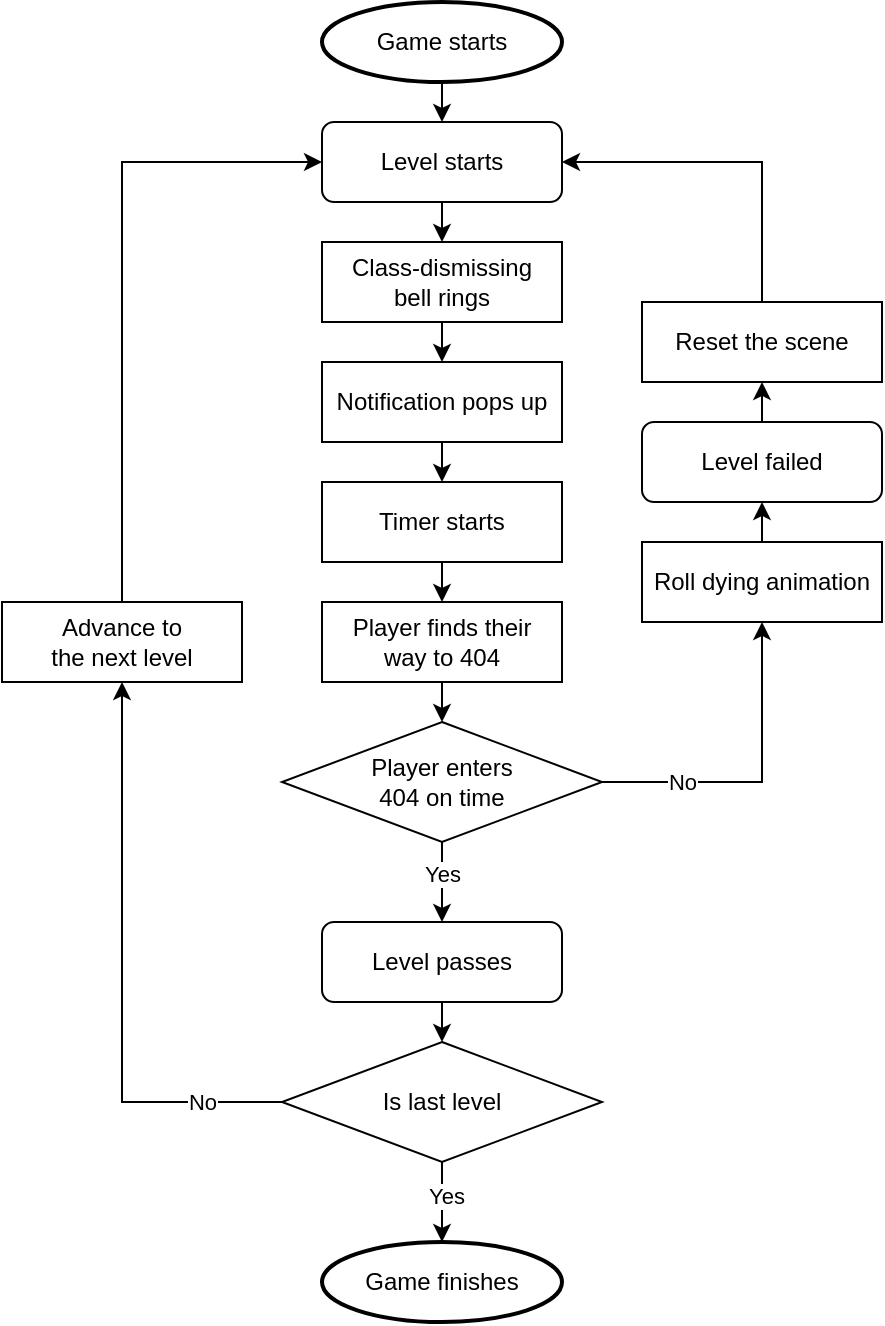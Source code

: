 <mxfile version="25.0.1">
  <diagram name="Page-1" id="1pWacO_ry8iib0TnXtKL">
    <mxGraphModel dx="1221" dy="578" grid="1" gridSize="10" guides="1" tooltips="1" connect="1" arrows="1" fold="1" page="1" pageScale="1" pageWidth="520" pageHeight="740" math="0" shadow="0">
      <root>
        <mxCell id="0" />
        <mxCell id="1" parent="0" />
        <mxCell id="lrwqIU0S0etcU-j60iW2-27" style="edgeStyle=orthogonalEdgeStyle;rounded=0;orthogonalLoop=1;jettySize=auto;html=1;exitX=0.5;exitY=1;exitDx=0;exitDy=0;exitPerimeter=0;entryX=0.5;entryY=0;entryDx=0;entryDy=0;" parent="1" source="lrwqIU0S0etcU-j60iW2-4" target="lrwqIU0S0etcU-j60iW2-25" edge="1">
          <mxGeometry relative="1" as="geometry" />
        </mxCell>
        <mxCell id="lrwqIU0S0etcU-j60iW2-4" value="&lt;div&gt;Game starts&lt;/div&gt;" style="strokeWidth=2;html=1;shape=mxgraph.flowchart.start_2;whiteSpace=wrap;" parent="1" vertex="1">
          <mxGeometry x="200" y="40" width="120" height="40" as="geometry" />
        </mxCell>
        <mxCell id="lrwqIU0S0etcU-j60iW2-15" style="edgeStyle=orthogonalEdgeStyle;rounded=0;orthogonalLoop=1;jettySize=auto;html=1;exitX=0.5;exitY=1;exitDx=0;exitDy=0;entryX=0.5;entryY=0;entryDx=0;entryDy=0;" parent="1" source="lrwqIU0S0etcU-j60iW2-6" target="lrwqIU0S0etcU-j60iW2-7" edge="1">
          <mxGeometry relative="1" as="geometry" />
        </mxCell>
        <mxCell id="lrwqIU0S0etcU-j60iW2-6" value="&lt;div&gt;Class-dismissing&lt;br&gt;&lt;/div&gt;&lt;div&gt;bell rings&lt;/div&gt;" style="rounded=0;whiteSpace=wrap;html=1;" parent="1" vertex="1">
          <mxGeometry x="200" y="160" width="120" height="40" as="geometry" />
        </mxCell>
        <mxCell id="lrwqIU0S0etcU-j60iW2-16" style="edgeStyle=orthogonalEdgeStyle;rounded=0;orthogonalLoop=1;jettySize=auto;html=1;exitX=0.5;exitY=1;exitDx=0;exitDy=0;entryX=0.5;entryY=0;entryDx=0;entryDy=0;" parent="1" source="lrwqIU0S0etcU-j60iW2-7" target="lrwqIU0S0etcU-j60iW2-10" edge="1">
          <mxGeometry relative="1" as="geometry" />
        </mxCell>
        <mxCell id="lrwqIU0S0etcU-j60iW2-7" value="&lt;div&gt;Notification pops up&lt;/div&gt;" style="rounded=0;whiteSpace=wrap;html=1;" parent="1" vertex="1">
          <mxGeometry x="200" y="220" width="120" height="40" as="geometry" />
        </mxCell>
        <mxCell id="lrwqIU0S0etcU-j60iW2-37" style="edgeStyle=orthogonalEdgeStyle;rounded=0;orthogonalLoop=1;jettySize=auto;html=1;exitX=0.5;exitY=1;exitDx=0;exitDy=0;entryX=0.5;entryY=0;entryDx=0;entryDy=0;" parent="1" source="lrwqIU0S0etcU-j60iW2-9" target="lrwqIU0S0etcU-j60iW2-36" edge="1">
          <mxGeometry relative="1" as="geometry" />
        </mxCell>
        <mxCell id="lrwqIU0S0etcU-j60iW2-9" value="&lt;div&gt;Player finds their&lt;/div&gt;&lt;div&gt;way to 404&lt;br&gt;&lt;/div&gt;" style="rounded=0;whiteSpace=wrap;html=1;" parent="1" vertex="1">
          <mxGeometry x="200" y="340" width="120" height="40" as="geometry" />
        </mxCell>
        <mxCell id="lrwqIU0S0etcU-j60iW2-17" style="edgeStyle=orthogonalEdgeStyle;rounded=0;orthogonalLoop=1;jettySize=auto;html=1;exitX=0.5;exitY=1;exitDx=0;exitDy=0;entryX=0.5;entryY=0;entryDx=0;entryDy=0;" parent="1" source="lrwqIU0S0etcU-j60iW2-10" target="lrwqIU0S0etcU-j60iW2-9" edge="1">
          <mxGeometry relative="1" as="geometry" />
        </mxCell>
        <mxCell id="lrwqIU0S0etcU-j60iW2-10" value="Timer starts" style="rounded=0;whiteSpace=wrap;html=1;" parent="1" vertex="1">
          <mxGeometry x="200" y="280" width="120" height="40" as="geometry" />
        </mxCell>
        <mxCell id="lrwqIU0S0etcU-j60iW2-30" style="edgeStyle=orthogonalEdgeStyle;rounded=0;orthogonalLoop=1;jettySize=auto;html=1;exitX=0.5;exitY=0;exitDx=0;exitDy=0;entryX=0.5;entryY=1;entryDx=0;entryDy=0;" parent="1" source="lrwqIU0S0etcU-j60iW2-34" target="lrwqIU0S0etcU-j60iW2-29" edge="1">
          <mxGeometry relative="1" as="geometry">
            <mxPoint x="420" y="240" as="sourcePoint" />
          </mxGeometry>
        </mxCell>
        <mxCell id="lrwqIU0S0etcU-j60iW2-47" style="edgeStyle=orthogonalEdgeStyle;rounded=0;orthogonalLoop=1;jettySize=auto;html=1;exitX=0.5;exitY=0;exitDx=0;exitDy=0;entryX=0;entryY=0.5;entryDx=0;entryDy=0;" parent="1" source="lrwqIU0S0etcU-j60iW2-12" target="lrwqIU0S0etcU-j60iW2-25" edge="1">
          <mxGeometry relative="1" as="geometry" />
        </mxCell>
        <mxCell id="lrwqIU0S0etcU-j60iW2-12" value="Advance to&lt;br&gt;the next level" style="rounded=0;whiteSpace=wrap;html=1;" parent="1" vertex="1">
          <mxGeometry x="40" y="340" width="120" height="40" as="geometry" />
        </mxCell>
        <mxCell id="lrwqIU0S0etcU-j60iW2-48" style="edgeStyle=orthogonalEdgeStyle;rounded=0;orthogonalLoop=1;jettySize=auto;html=1;exitX=0.5;exitY=0;exitDx=0;exitDy=0;entryX=1;entryY=0.5;entryDx=0;entryDy=0;" parent="1" source="lrwqIU0S0etcU-j60iW2-14" target="lrwqIU0S0etcU-j60iW2-25" edge="1">
          <mxGeometry relative="1" as="geometry" />
        </mxCell>
        <mxCell id="lrwqIU0S0etcU-j60iW2-14" value="&lt;div&gt;Reset the scene&lt;br&gt;&lt;/div&gt;" style="rounded=0;whiteSpace=wrap;html=1;" parent="1" vertex="1">
          <mxGeometry x="360" y="190" width="120" height="40" as="geometry" />
        </mxCell>
        <mxCell id="lrwqIU0S0etcU-j60iW2-28" style="edgeStyle=orthogonalEdgeStyle;rounded=0;orthogonalLoop=1;jettySize=auto;html=1;exitX=0.5;exitY=1;exitDx=0;exitDy=0;entryX=0.5;entryY=0;entryDx=0;entryDy=0;" parent="1" source="lrwqIU0S0etcU-j60iW2-25" target="lrwqIU0S0etcU-j60iW2-6" edge="1">
          <mxGeometry relative="1" as="geometry" />
        </mxCell>
        <mxCell id="lrwqIU0S0etcU-j60iW2-25" value="Level starts" style="rounded=1;whiteSpace=wrap;html=1;" parent="1" vertex="1">
          <mxGeometry x="200" y="100" width="120" height="40" as="geometry" />
        </mxCell>
        <mxCell id="lrwqIU0S0etcU-j60iW2-31" style="edgeStyle=orthogonalEdgeStyle;rounded=0;orthogonalLoop=1;jettySize=auto;html=1;exitX=0.5;exitY=0;exitDx=0;exitDy=0;entryX=0.5;entryY=1;entryDx=0;entryDy=0;" parent="1" source="lrwqIU0S0etcU-j60iW2-29" target="lrwqIU0S0etcU-j60iW2-14" edge="1">
          <mxGeometry relative="1" as="geometry" />
        </mxCell>
        <mxCell id="lrwqIU0S0etcU-j60iW2-29" value="Level failed" style="rounded=1;whiteSpace=wrap;html=1;" parent="1" vertex="1">
          <mxGeometry x="360" y="250" width="120" height="40" as="geometry" />
        </mxCell>
        <mxCell id="lrwqIU0S0etcU-j60iW2-42" style="edgeStyle=orthogonalEdgeStyle;rounded=0;orthogonalLoop=1;jettySize=auto;html=1;exitX=0.5;exitY=1;exitDx=0;exitDy=0;entryX=0.5;entryY=0;entryDx=0;entryDy=0;" parent="1" source="lrwqIU0S0etcU-j60iW2-32" target="lrwqIU0S0etcU-j60iW2-41" edge="1">
          <mxGeometry relative="1" as="geometry" />
        </mxCell>
        <mxCell id="lrwqIU0S0etcU-j60iW2-32" value="Level passes" style="rounded=1;whiteSpace=wrap;html=1;" parent="1" vertex="1">
          <mxGeometry x="200" y="500" width="120" height="40" as="geometry" />
        </mxCell>
        <mxCell id="lrwqIU0S0etcU-j60iW2-34" value="Roll dying animation" style="rounded=0;whiteSpace=wrap;html=1;" parent="1" vertex="1">
          <mxGeometry x="360" y="310" width="120" height="40" as="geometry" />
        </mxCell>
        <mxCell id="lrwqIU0S0etcU-j60iW2-38" style="edgeStyle=orthogonalEdgeStyle;rounded=0;orthogonalLoop=1;jettySize=auto;html=1;exitX=0.5;exitY=1;exitDx=0;exitDy=0;entryX=0.5;entryY=0;entryDx=0;entryDy=0;" parent="1" source="lrwqIU0S0etcU-j60iW2-36" target="lrwqIU0S0etcU-j60iW2-32" edge="1">
          <mxGeometry relative="1" as="geometry" />
        </mxCell>
        <mxCell id="lrwqIU0S0etcU-j60iW2-40" value="Yes" style="edgeLabel;html=1;align=center;verticalAlign=middle;resizable=0;points=[];" parent="lrwqIU0S0etcU-j60iW2-38" vertex="1" connectable="0">
          <mxGeometry x="-0.233" relative="1" as="geometry">
            <mxPoint as="offset" />
          </mxGeometry>
        </mxCell>
        <mxCell id="lrwqIU0S0etcU-j60iW2-39" value="No" style="edgeStyle=orthogonalEdgeStyle;rounded=0;orthogonalLoop=1;jettySize=auto;html=1;exitX=1;exitY=0.5;exitDx=0;exitDy=0;" parent="1" source="lrwqIU0S0etcU-j60iW2-36" target="lrwqIU0S0etcU-j60iW2-34" edge="1">
          <mxGeometry x="-0.5" relative="1" as="geometry">
            <mxPoint as="offset" />
          </mxGeometry>
        </mxCell>
        <mxCell id="lrwqIU0S0etcU-j60iW2-36" value="&lt;div&gt;Player enters&lt;/div&gt;&lt;div&gt;404 on time&lt;/div&gt;" style="rhombus;whiteSpace=wrap;html=1;" parent="1" vertex="1">
          <mxGeometry x="180" y="400" width="160" height="60" as="geometry" />
        </mxCell>
        <mxCell id="lrwqIU0S0etcU-j60iW2-44" style="edgeStyle=orthogonalEdgeStyle;rounded=0;orthogonalLoop=1;jettySize=auto;html=1;exitX=0.5;exitY=1;exitDx=0;exitDy=0;entryX=0.5;entryY=0;entryDx=0;entryDy=0;entryPerimeter=0;" parent="1" source="lrwqIU0S0etcU-j60iW2-41" target="mLo_JaMegRXOarcVqmjW-1" edge="1">
          <mxGeometry relative="1" as="geometry">
            <mxPoint x="330" y="630" as="targetPoint" />
          </mxGeometry>
        </mxCell>
        <mxCell id="lrwqIU0S0etcU-j60iW2-45" value="Yes" style="edgeLabel;html=1;align=center;verticalAlign=middle;resizable=0;points=[];" parent="lrwqIU0S0etcU-j60iW2-44" vertex="1" connectable="0">
          <mxGeometry x="-0.15" y="2" relative="1" as="geometry">
            <mxPoint as="offset" />
          </mxGeometry>
        </mxCell>
        <mxCell id="lrwqIU0S0etcU-j60iW2-46" value="No" style="edgeStyle=orthogonalEdgeStyle;rounded=0;orthogonalLoop=1;jettySize=auto;html=1;exitX=0;exitY=0.5;exitDx=0;exitDy=0;entryX=0.5;entryY=1;entryDx=0;entryDy=0;" parent="1" source="lrwqIU0S0etcU-j60iW2-41" target="lrwqIU0S0etcU-j60iW2-12" edge="1">
          <mxGeometry x="-0.724" relative="1" as="geometry">
            <mxPoint as="offset" />
          </mxGeometry>
        </mxCell>
        <mxCell id="lrwqIU0S0etcU-j60iW2-41" value="Is last level" style="rhombus;whiteSpace=wrap;html=1;" parent="1" vertex="1">
          <mxGeometry x="180" y="560" width="160" height="60" as="geometry" />
        </mxCell>
        <mxCell id="mLo_JaMegRXOarcVqmjW-1" value="&lt;div&gt;Game finishes&lt;/div&gt;" style="strokeWidth=2;html=1;shape=mxgraph.flowchart.start_2;whiteSpace=wrap;" vertex="1" parent="1">
          <mxGeometry x="200" y="660" width="120" height="40" as="geometry" />
        </mxCell>
      </root>
    </mxGraphModel>
  </diagram>
</mxfile>
